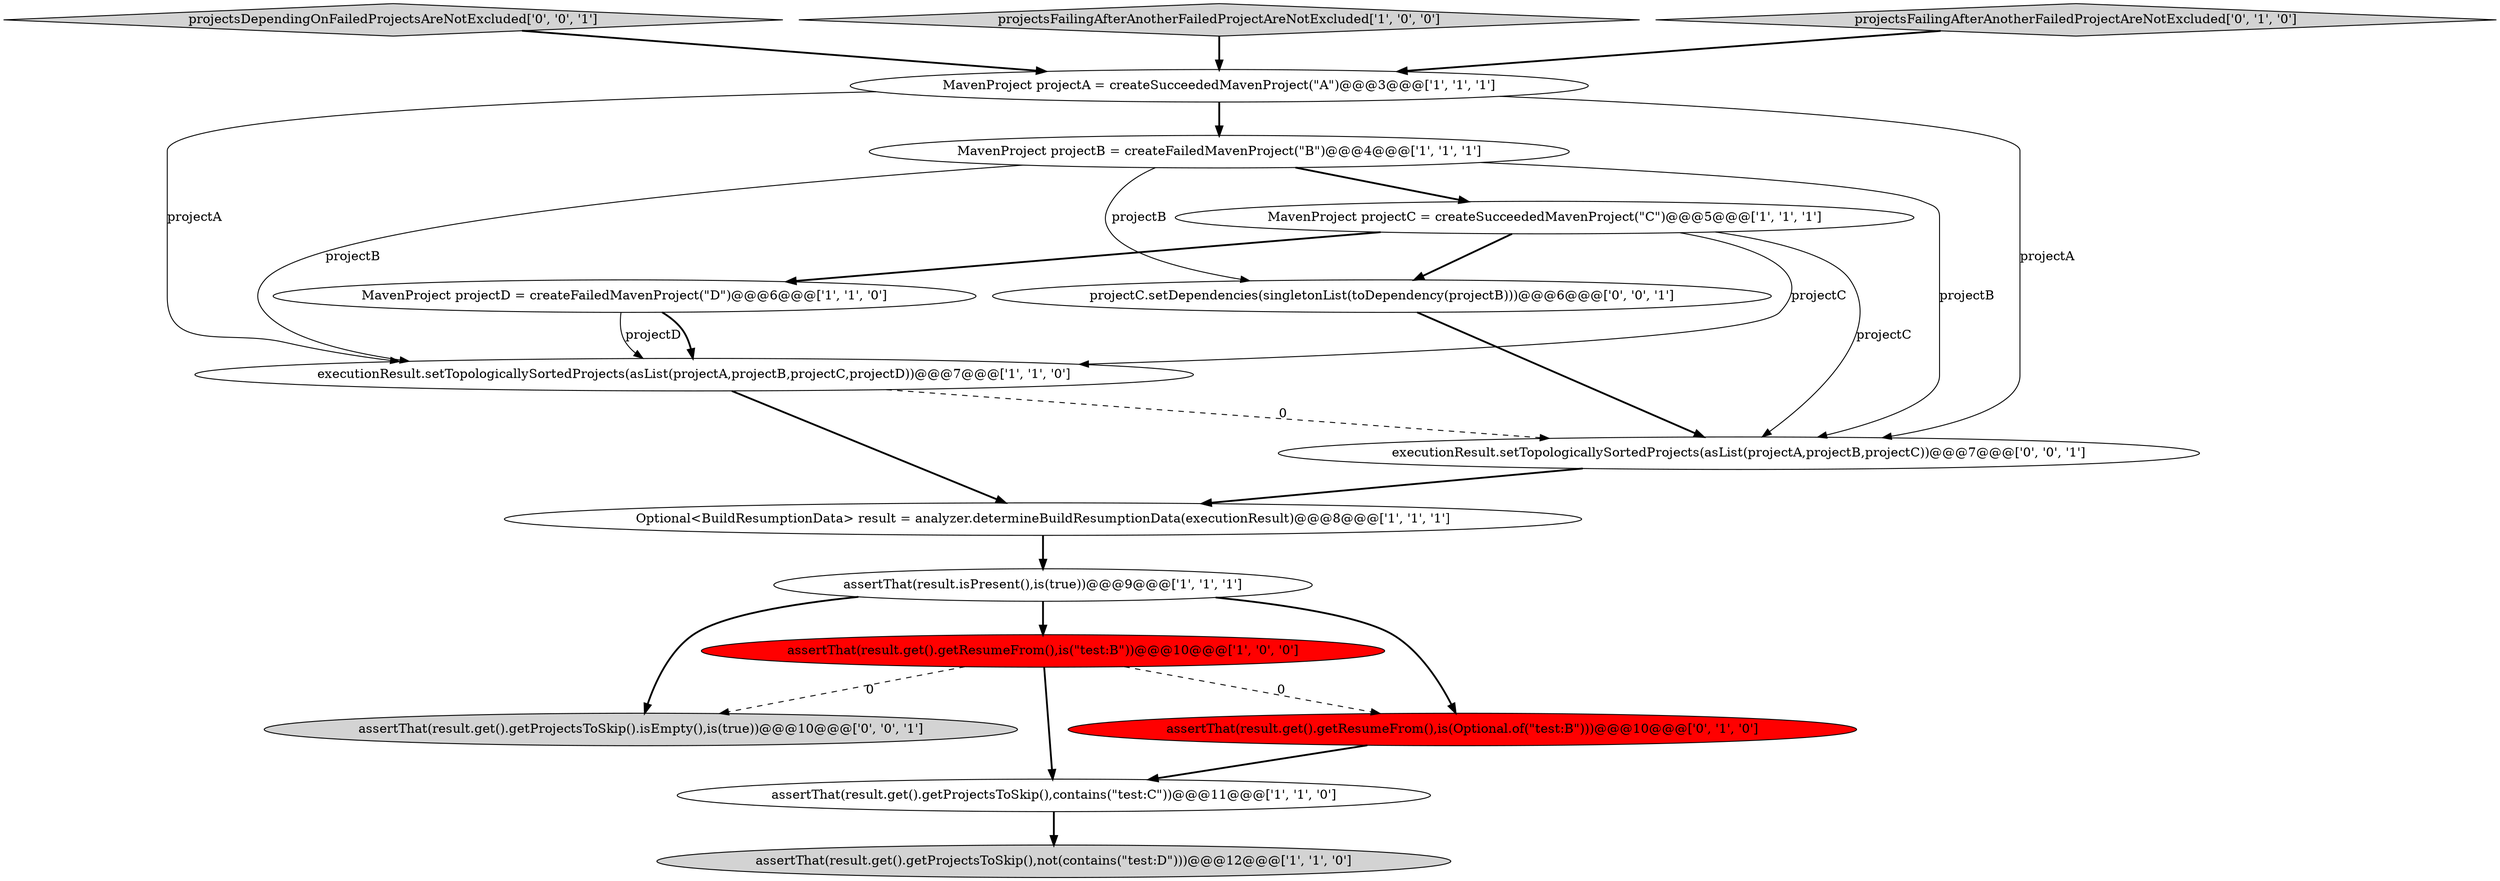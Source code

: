 digraph {
9 [style = filled, label = "MavenProject projectC = createSucceededMavenProject(\"C\")@@@5@@@['1', '1', '1']", fillcolor = white, shape = ellipse image = "AAA0AAABBB1BBB"];
4 [style = filled, label = "MavenProject projectD = createFailedMavenProject(\"D\")@@@6@@@['1', '1', '0']", fillcolor = white, shape = ellipse image = "AAA0AAABBB1BBB"];
5 [style = filled, label = "MavenProject projectA = createSucceededMavenProject(\"A\")@@@3@@@['1', '1', '1']", fillcolor = white, shape = ellipse image = "AAA0AAABBB1BBB"];
13 [style = filled, label = "projectsDependingOnFailedProjectsAreNotExcluded['0', '0', '1']", fillcolor = lightgray, shape = diamond image = "AAA0AAABBB3BBB"];
3 [style = filled, label = "projectsFailingAfterAnotherFailedProjectAreNotExcluded['1', '0', '0']", fillcolor = lightgray, shape = diamond image = "AAA0AAABBB1BBB"];
7 [style = filled, label = "assertThat(result.get().getProjectsToSkip(),not(contains(\"test:D\")))@@@12@@@['1', '1', '0']", fillcolor = lightgray, shape = ellipse image = "AAA0AAABBB1BBB"];
11 [style = filled, label = "assertThat(result.get().getResumeFrom(),is(Optional.of(\"test:B\")))@@@10@@@['0', '1', '0']", fillcolor = red, shape = ellipse image = "AAA1AAABBB2BBB"];
1 [style = filled, label = "executionResult.setTopologicallySortedProjects(asList(projectA,projectB,projectC,projectD))@@@7@@@['1', '1', '0']", fillcolor = white, shape = ellipse image = "AAA0AAABBB1BBB"];
16 [style = filled, label = "executionResult.setTopologicallySortedProjects(asList(projectA,projectB,projectC))@@@7@@@['0', '0', '1']", fillcolor = white, shape = ellipse image = "AAA0AAABBB3BBB"];
6 [style = filled, label = "MavenProject projectB = createFailedMavenProject(\"B\")@@@4@@@['1', '1', '1']", fillcolor = white, shape = ellipse image = "AAA0AAABBB1BBB"];
8 [style = filled, label = "assertThat(result.get().getResumeFrom(),is(\"test:B\"))@@@10@@@['1', '0', '0']", fillcolor = red, shape = ellipse image = "AAA1AAABBB1BBB"];
10 [style = filled, label = "assertThat(result.get().getProjectsToSkip(),contains(\"test:C\"))@@@11@@@['1', '1', '0']", fillcolor = white, shape = ellipse image = "AAA0AAABBB1BBB"];
14 [style = filled, label = "assertThat(result.get().getProjectsToSkip().isEmpty(),is(true))@@@10@@@['0', '0', '1']", fillcolor = lightgray, shape = ellipse image = "AAA0AAABBB3BBB"];
12 [style = filled, label = "projectsFailingAfterAnotherFailedProjectAreNotExcluded['0', '1', '0']", fillcolor = lightgray, shape = diamond image = "AAA0AAABBB2BBB"];
2 [style = filled, label = "Optional<BuildResumptionData> result = analyzer.determineBuildResumptionData(executionResult)@@@8@@@['1', '1', '1']", fillcolor = white, shape = ellipse image = "AAA0AAABBB1BBB"];
0 [style = filled, label = "assertThat(result.isPresent(),is(true))@@@9@@@['1', '1', '1']", fillcolor = white, shape = ellipse image = "AAA0AAABBB1BBB"];
15 [style = filled, label = "projectC.setDependencies(singletonList(toDependency(projectB)))@@@6@@@['0', '0', '1']", fillcolor = white, shape = ellipse image = "AAA0AAABBB3BBB"];
8->10 [style = bold, label=""];
12->5 [style = bold, label=""];
9->4 [style = bold, label=""];
5->1 [style = solid, label="projectA"];
0->11 [style = bold, label=""];
4->1 [style = solid, label="projectD"];
9->16 [style = solid, label="projectC"];
8->14 [style = dashed, label="0"];
16->2 [style = bold, label=""];
15->16 [style = bold, label=""];
10->7 [style = bold, label=""];
6->1 [style = solid, label="projectB"];
6->15 [style = solid, label="projectB"];
3->5 [style = bold, label=""];
2->0 [style = bold, label=""];
0->14 [style = bold, label=""];
5->6 [style = bold, label=""];
11->10 [style = bold, label=""];
9->15 [style = bold, label=""];
1->16 [style = dashed, label="0"];
0->8 [style = bold, label=""];
13->5 [style = bold, label=""];
1->2 [style = bold, label=""];
4->1 [style = bold, label=""];
9->1 [style = solid, label="projectC"];
6->9 [style = bold, label=""];
8->11 [style = dashed, label="0"];
6->16 [style = solid, label="projectB"];
5->16 [style = solid, label="projectA"];
}
